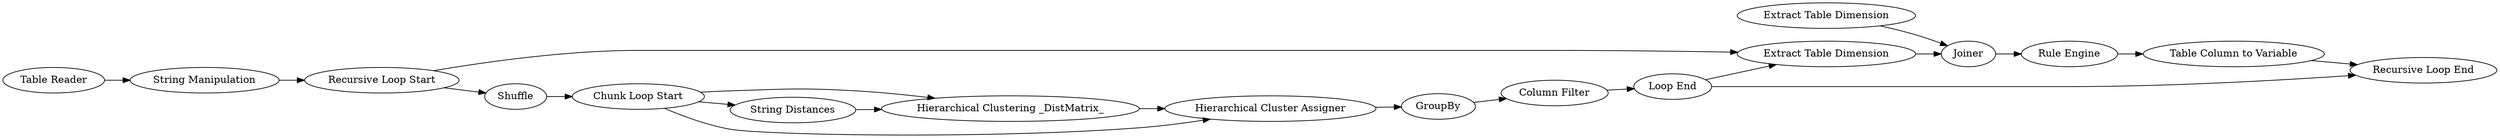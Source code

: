 digraph {
	"-1260932585815373451_35" [label="Recursive Loop Start"]
	"-1260932585815373451_36" [label="Recursive Loop End"]
	"-1260932585815373451_21" [label=GroupBy]
	"-1260932585815373451_48" [label="Table Reader"]
	"-8483806231232952153_39" [label=Joiner]
	"-8483806231232952153_37" [label="Extract Table Dimension"]
	"-1260932585815373451_17" [label="Hierarchical Clustering _DistMatrix_"]
	"-1260932585815373451_45" [label=Shuffle]
	"-1260932585815373451_33" [label="Column Filter"]
	"-8483806231232952153_38" [label="Extract Table Dimension"]
	"-1260932585815373451_46" [label="String Manipulation"]
	"-8483806231232952153_41" [label="Table Column to Variable"]
	"-1260932585815373451_20" [label="Hierarchical Cluster Assigner"]
	"-1260932585815373451_27" [label="Loop End"]
	"-1260932585815373451_25" [label="Chunk Loop Start"]
	"-8483806231232952153_40" [label="Rule Engine"]
	"-1260932585815373451_19" [label="String Distances"]
	"-8483806231232952153_39" -> "-8483806231232952153_40"
	"-1260932585815373451_27" -> "-8483806231232952153_37"
	"-1260932585815373451_35" -> "-1260932585815373451_45"
	"-1260932585815373451_17" -> "-1260932585815373451_20"
	"-1260932585815373451_21" -> "-1260932585815373451_33"
	"-1260932585815373451_25" -> "-1260932585815373451_20"
	"-1260932585815373451_25" -> "-1260932585815373451_17"
	"-1260932585815373451_27" -> "-1260932585815373451_36"
	"-1260932585815373451_45" -> "-1260932585815373451_25"
	"-1260932585815373451_33" -> "-1260932585815373451_27"
	"-1260932585815373451_35" -> "-8483806231232952153_37"
	"-8483806231232952153_40" -> "-8483806231232952153_41"
	"-1260932585815373451_48" -> "-1260932585815373451_46"
	"-8483806231232952153_38" -> "-8483806231232952153_39"
	"-1260932585815373451_19" -> "-1260932585815373451_17"
	"-8483806231232952153_37" -> "-8483806231232952153_39"
	"-8483806231232952153_41" -> "-1260932585815373451_36"
	"-1260932585815373451_25" -> "-1260932585815373451_19"
	"-1260932585815373451_46" -> "-1260932585815373451_35"
	"-1260932585815373451_20" -> "-1260932585815373451_21"
	rankdir=LR
}
